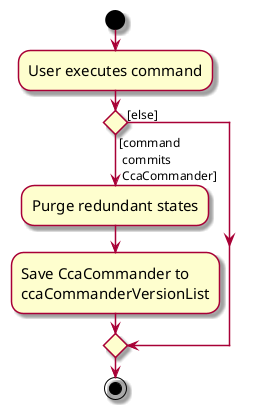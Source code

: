 @startuml
skin rose
skinparam ActivityFontSize 15
skinparam ArrowFontSize 12
start
:User executes command;

'Since the beta syntax does not support placing the condition outside the
'diamond we place it as the true branch instead.

if () then ([command\n commits\n CcaCommander]\n)
    :Purge redundant states;
    :Save CcaCommander to
    ccaCommanderVersionList;
else ([else])
endif
stop
@enduml

